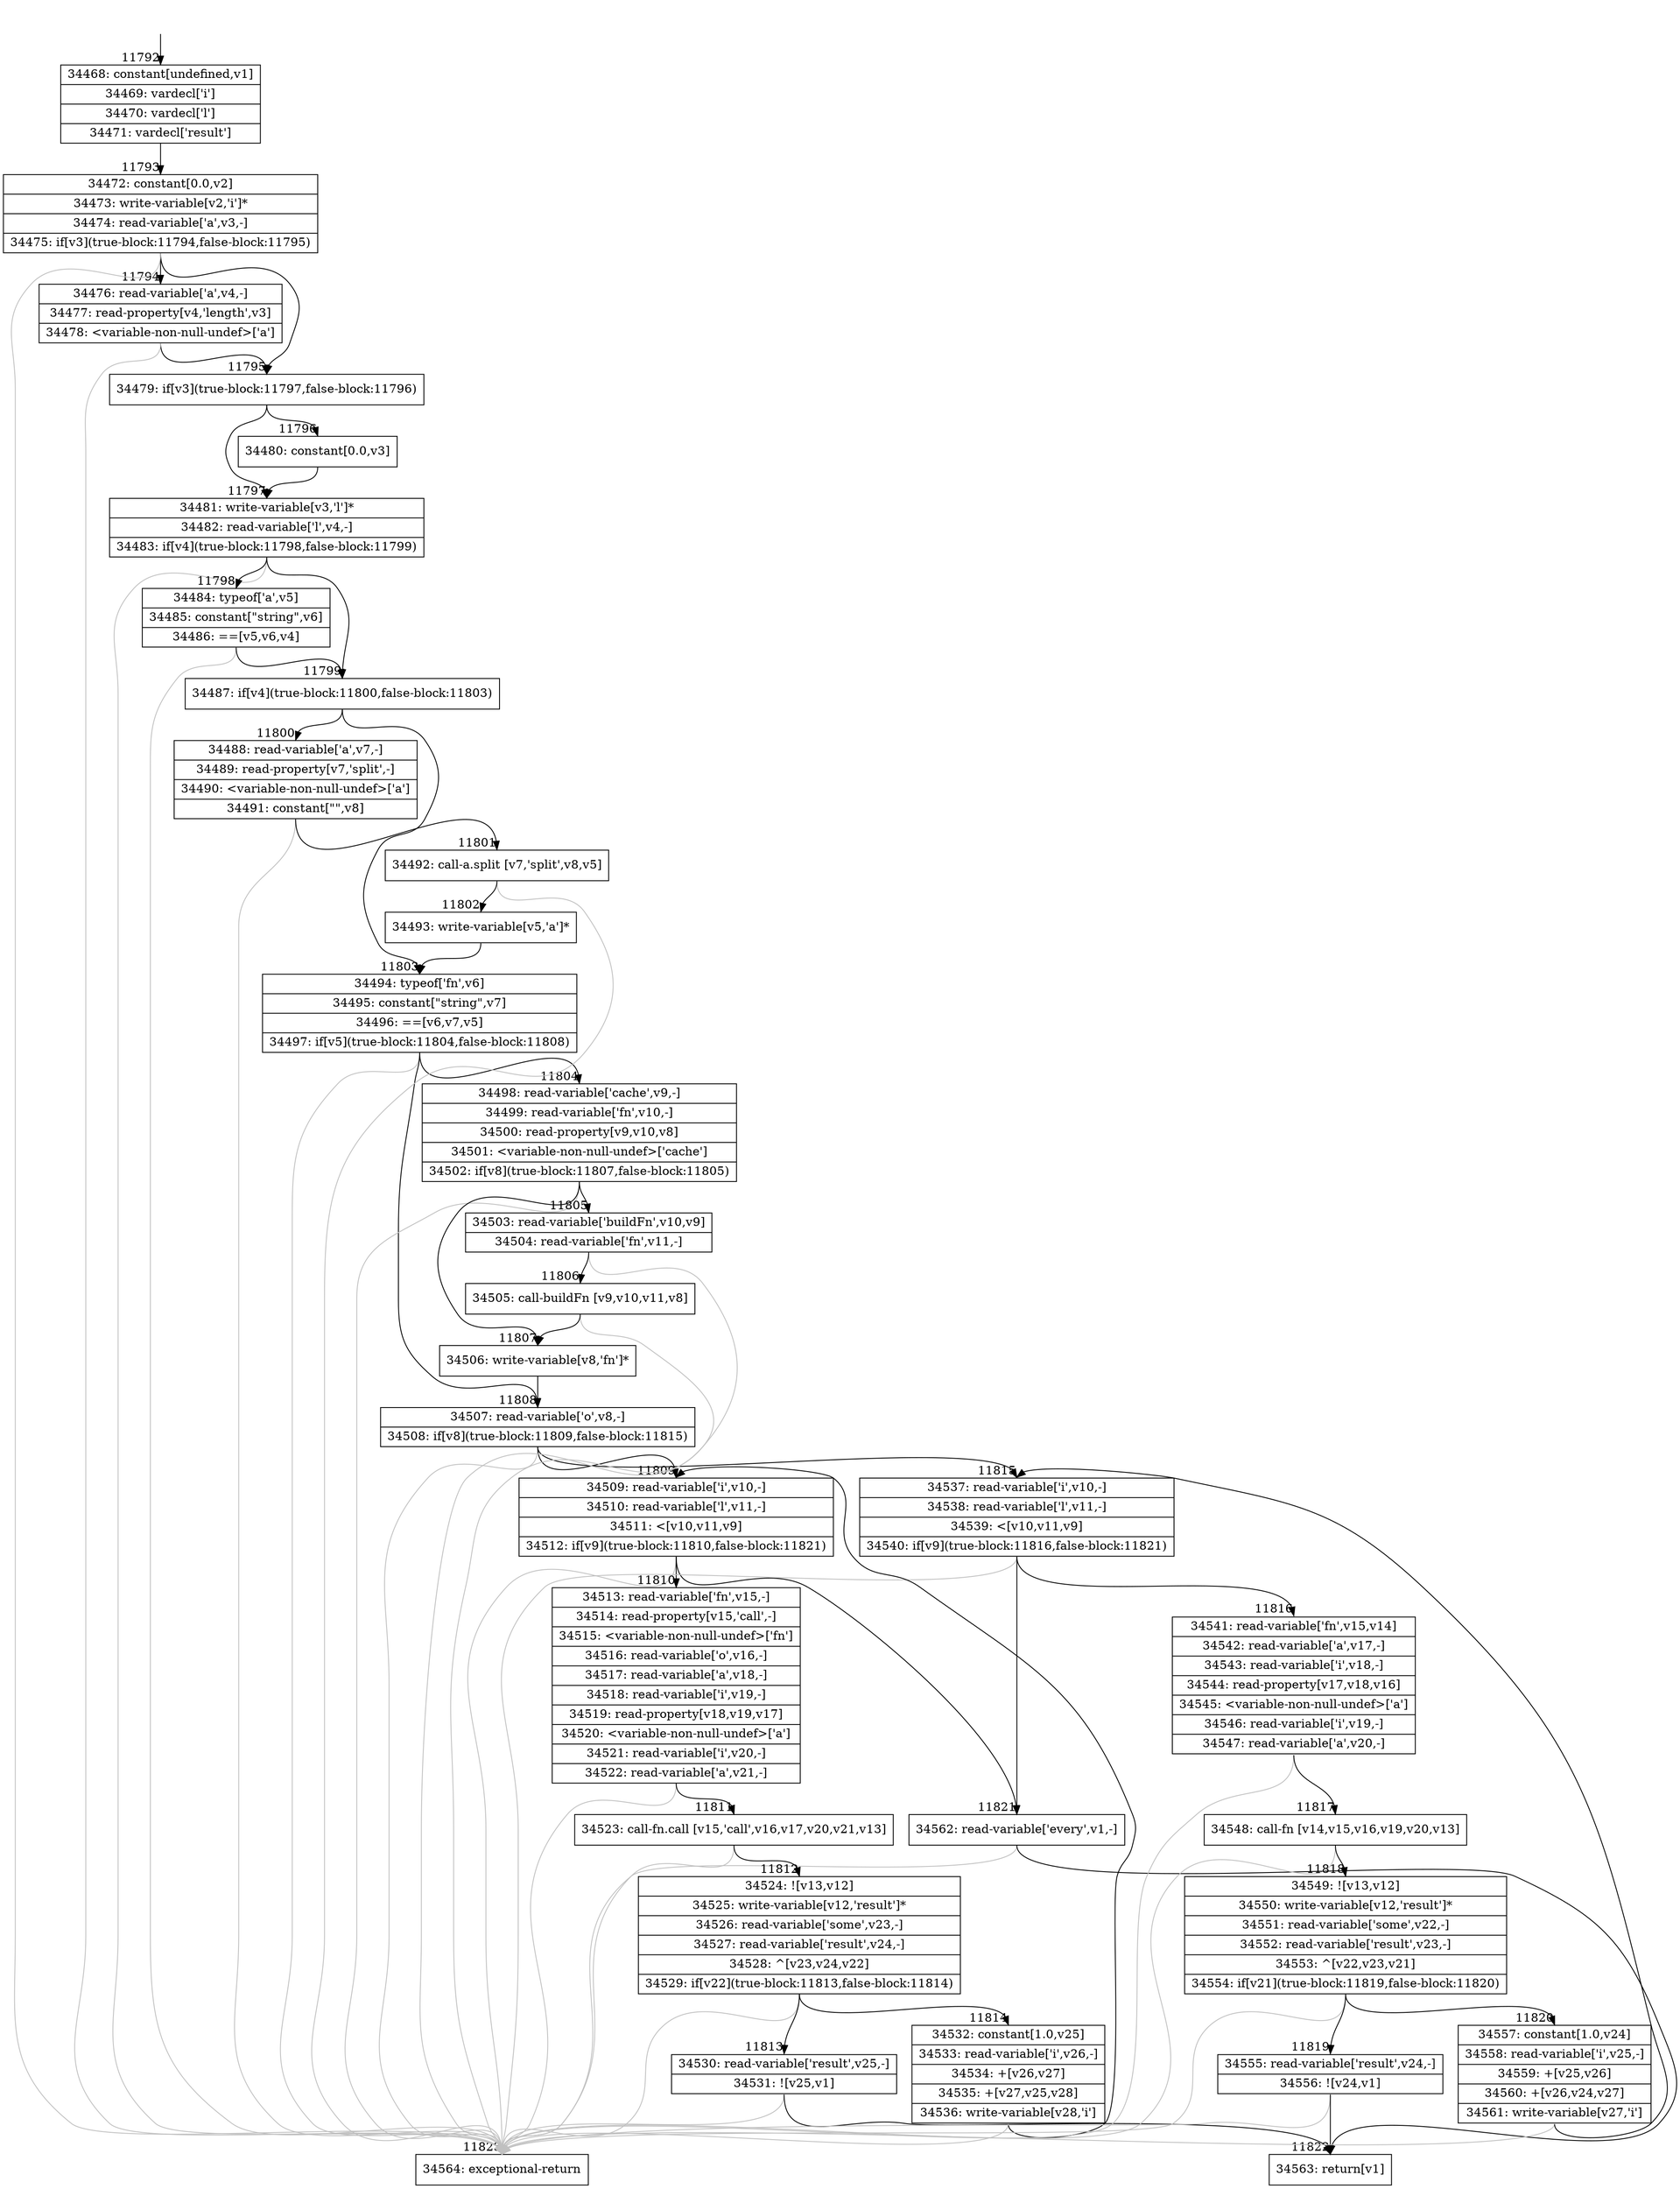 digraph {
rankdir="TD"
BB_entry877[shape=none,label=""];
BB_entry877 -> BB11792 [tailport=s, headport=n, headlabel="    11792"]
BB11792 [shape=record label="{34468: constant[undefined,v1]|34469: vardecl['i']|34470: vardecl['l']|34471: vardecl['result']}" ] 
BB11792 -> BB11793 [tailport=s, headport=n, headlabel="      11793"]
BB11793 [shape=record label="{34472: constant[0.0,v2]|34473: write-variable[v2,'i']*|34474: read-variable['a',v3,-]|34475: if[v3](true-block:11794,false-block:11795)}" ] 
BB11793 -> BB11795 [tailport=s, headport=n, headlabel="      11795"]
BB11793 -> BB11794 [tailport=s, headport=n, headlabel="      11794"]
BB11793 -> BB11823 [tailport=s, headport=n, color=gray, headlabel="      11823"]
BB11794 [shape=record label="{34476: read-variable['a',v4,-]|34477: read-property[v4,'length',v3]|34478: \<variable-non-null-undef\>['a']}" ] 
BB11794 -> BB11795 [tailport=s, headport=n]
BB11794 -> BB11823 [tailport=s, headport=n, color=gray]
BB11795 [shape=record label="{34479: if[v3](true-block:11797,false-block:11796)}" ] 
BB11795 -> BB11797 [tailport=s, headport=n, headlabel="      11797"]
BB11795 -> BB11796 [tailport=s, headport=n, headlabel="      11796"]
BB11796 [shape=record label="{34480: constant[0.0,v3]}" ] 
BB11796 -> BB11797 [tailport=s, headport=n]
BB11797 [shape=record label="{34481: write-variable[v3,'l']*|34482: read-variable['l',v4,-]|34483: if[v4](true-block:11798,false-block:11799)}" ] 
BB11797 -> BB11799 [tailport=s, headport=n, headlabel="      11799"]
BB11797 -> BB11798 [tailport=s, headport=n, headlabel="      11798"]
BB11797 -> BB11823 [tailport=s, headport=n, color=gray]
BB11798 [shape=record label="{34484: typeof['a',v5]|34485: constant[\"string\",v6]|34486: ==[v5,v6,v4]}" ] 
BB11798 -> BB11799 [tailport=s, headport=n]
BB11798 -> BB11823 [tailport=s, headport=n, color=gray]
BB11799 [shape=record label="{34487: if[v4](true-block:11800,false-block:11803)}" ] 
BB11799 -> BB11800 [tailport=s, headport=n, headlabel="      11800"]
BB11799 -> BB11803 [tailport=s, headport=n, headlabel="      11803"]
BB11800 [shape=record label="{34488: read-variable['a',v7,-]|34489: read-property[v7,'split',-]|34490: \<variable-non-null-undef\>['a']|34491: constant[\"\",v8]}" ] 
BB11800 -> BB11801 [tailport=s, headport=n, headlabel="      11801"]
BB11800 -> BB11823 [tailport=s, headport=n, color=gray]
BB11801 [shape=record label="{34492: call-a.split [v7,'split',v8,v5]}" ] 
BB11801 -> BB11802 [tailport=s, headport=n, headlabel="      11802"]
BB11801 -> BB11823 [tailport=s, headport=n, color=gray]
BB11802 [shape=record label="{34493: write-variable[v5,'a']*}" ] 
BB11802 -> BB11803 [tailport=s, headport=n]
BB11803 [shape=record label="{34494: typeof['fn',v6]|34495: constant[\"string\",v7]|34496: ==[v6,v7,v5]|34497: if[v5](true-block:11804,false-block:11808)}" ] 
BB11803 -> BB11804 [tailport=s, headport=n, headlabel="      11804"]
BB11803 -> BB11808 [tailport=s, headport=n, headlabel="      11808"]
BB11803 -> BB11823 [tailport=s, headport=n, color=gray]
BB11804 [shape=record label="{34498: read-variable['cache',v9,-]|34499: read-variable['fn',v10,-]|34500: read-property[v9,v10,v8]|34501: \<variable-non-null-undef\>['cache']|34502: if[v8](true-block:11807,false-block:11805)}" ] 
BB11804 -> BB11807 [tailport=s, headport=n, headlabel="      11807"]
BB11804 -> BB11805 [tailport=s, headport=n, headlabel="      11805"]
BB11804 -> BB11823 [tailport=s, headport=n, color=gray]
BB11805 [shape=record label="{34503: read-variable['buildFn',v10,v9]|34504: read-variable['fn',v11,-]}" ] 
BB11805 -> BB11806 [tailport=s, headport=n, headlabel="      11806"]
BB11805 -> BB11823 [tailport=s, headport=n, color=gray]
BB11806 [shape=record label="{34505: call-buildFn [v9,v10,v11,v8]}" ] 
BB11806 -> BB11807 [tailport=s, headport=n]
BB11806 -> BB11823 [tailport=s, headport=n, color=gray]
BB11807 [shape=record label="{34506: write-variable[v8,'fn']*}" ] 
BB11807 -> BB11808 [tailport=s, headport=n]
BB11808 [shape=record label="{34507: read-variable['o',v8,-]|34508: if[v8](true-block:11809,false-block:11815)}" ] 
BB11808 -> BB11809 [tailport=s, headport=n, headlabel="      11809"]
BB11808 -> BB11815 [tailport=s, headport=n, headlabel="      11815"]
BB11808 -> BB11823 [tailport=s, headport=n, color=gray]
BB11809 [shape=record label="{34509: read-variable['i',v10,-]|34510: read-variable['l',v11,-]|34511: \<[v10,v11,v9]|34512: if[v9](true-block:11810,false-block:11821)}" ] 
BB11809 -> BB11810 [tailport=s, headport=n, headlabel="      11810"]
BB11809 -> BB11821 [tailport=s, headport=n, headlabel="      11821"]
BB11809 -> BB11823 [tailport=s, headport=n, color=gray]
BB11810 [shape=record label="{34513: read-variable['fn',v15,-]|34514: read-property[v15,'call',-]|34515: \<variable-non-null-undef\>['fn']|34516: read-variable['o',v16,-]|34517: read-variable['a',v18,-]|34518: read-variable['i',v19,-]|34519: read-property[v18,v19,v17]|34520: \<variable-non-null-undef\>['a']|34521: read-variable['i',v20,-]|34522: read-variable['a',v21,-]}" ] 
BB11810 -> BB11811 [tailport=s, headport=n, headlabel="      11811"]
BB11810 -> BB11823 [tailport=s, headport=n, color=gray]
BB11811 [shape=record label="{34523: call-fn.call [v15,'call',v16,v17,v20,v21,v13]}" ] 
BB11811 -> BB11812 [tailport=s, headport=n, headlabel="      11812"]
BB11811 -> BB11823 [tailport=s, headport=n, color=gray]
BB11812 [shape=record label="{34524: ![v13,v12]|34525: write-variable[v12,'result']*|34526: read-variable['some',v23,-]|34527: read-variable['result',v24,-]|34528: ^[v23,v24,v22]|34529: if[v22](true-block:11813,false-block:11814)}" ] 
BB11812 -> BB11813 [tailport=s, headport=n, headlabel="      11813"]
BB11812 -> BB11814 [tailport=s, headport=n, headlabel="      11814"]
BB11812 -> BB11823 [tailport=s, headport=n, color=gray]
BB11813 [shape=record label="{34530: read-variable['result',v25,-]|34531: ![v25,v1]}" ] 
BB11813 -> BB11822 [tailport=s, headport=n, headlabel="      11822"]
BB11813 -> BB11823 [tailport=s, headport=n, color=gray]
BB11814 [shape=record label="{34532: constant[1.0,v25]|34533: read-variable['i',v26,-]|34534: +[v26,v27]|34535: +[v27,v25,v28]|34536: write-variable[v28,'i']}" ] 
BB11814 -> BB11809 [tailport=s, headport=n]
BB11814 -> BB11823 [tailport=s, headport=n, color=gray]
BB11815 [shape=record label="{34537: read-variable['i',v10,-]|34538: read-variable['l',v11,-]|34539: \<[v10,v11,v9]|34540: if[v9](true-block:11816,false-block:11821)}" ] 
BB11815 -> BB11816 [tailport=s, headport=n, headlabel="      11816"]
BB11815 -> BB11821 [tailport=s, headport=n]
BB11815 -> BB11823 [tailport=s, headport=n, color=gray]
BB11816 [shape=record label="{34541: read-variable['fn',v15,v14]|34542: read-variable['a',v17,-]|34543: read-variable['i',v18,-]|34544: read-property[v17,v18,v16]|34545: \<variable-non-null-undef\>['a']|34546: read-variable['i',v19,-]|34547: read-variable['a',v20,-]}" ] 
BB11816 -> BB11817 [tailport=s, headport=n, headlabel="      11817"]
BB11816 -> BB11823 [tailport=s, headport=n, color=gray]
BB11817 [shape=record label="{34548: call-fn [v14,v15,v16,v19,v20,v13]}" ] 
BB11817 -> BB11818 [tailport=s, headport=n, headlabel="      11818"]
BB11817 -> BB11823 [tailport=s, headport=n, color=gray]
BB11818 [shape=record label="{34549: ![v13,v12]|34550: write-variable[v12,'result']*|34551: read-variable['some',v22,-]|34552: read-variable['result',v23,-]|34553: ^[v22,v23,v21]|34554: if[v21](true-block:11819,false-block:11820)}" ] 
BB11818 -> BB11819 [tailport=s, headport=n, headlabel="      11819"]
BB11818 -> BB11820 [tailport=s, headport=n, headlabel="      11820"]
BB11818 -> BB11823 [tailport=s, headport=n, color=gray]
BB11819 [shape=record label="{34555: read-variable['result',v24,-]|34556: ![v24,v1]}" ] 
BB11819 -> BB11822 [tailport=s, headport=n]
BB11819 -> BB11823 [tailport=s, headport=n, color=gray]
BB11820 [shape=record label="{34557: constant[1.0,v24]|34558: read-variable['i',v25,-]|34559: +[v25,v26]|34560: +[v26,v24,v27]|34561: write-variable[v27,'i']}" ] 
BB11820 -> BB11815 [tailport=s, headport=n]
BB11820 -> BB11823 [tailport=s, headport=n, color=gray]
BB11821 [shape=record label="{34562: read-variable['every',v1,-]}" ] 
BB11821 -> BB11822 [tailport=s, headport=n]
BB11821 -> BB11823 [tailport=s, headport=n, color=gray]
BB11822 [shape=record label="{34563: return[v1]}" ] 
BB11823 [shape=record label="{34564: exceptional-return}" ] 
//#$~ 16404
}

